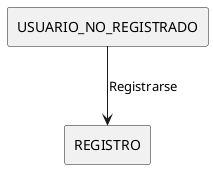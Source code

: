 @startuml
!define RECTANGLE(x) rectangle x

' Definición del actor y el único módulo disponible para él
RECTANGLE(USUARIO_NO_REGISTRADO)
RECTANGLE(REGISTRO)

' Relación entre el Usuario no registrado y el proceso de Registro
USUARIO_NO_REGISTRADO --> REGISTRO : Registrarse

@enduml
